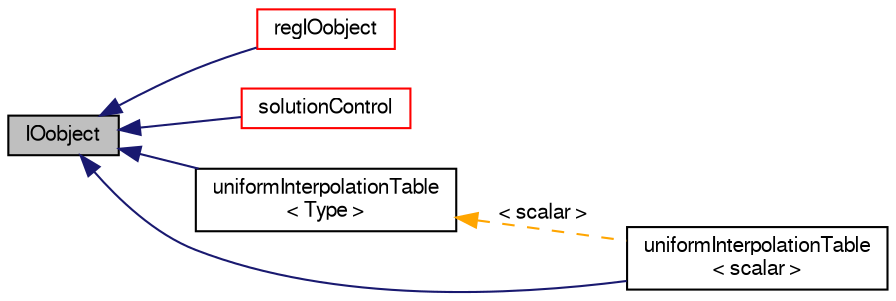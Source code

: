 digraph "IOobject"
{
  bgcolor="transparent";
  edge [fontname="FreeSans",fontsize="10",labelfontname="FreeSans",labelfontsize="10"];
  node [fontname="FreeSans",fontsize="10",shape=record];
  rankdir="LR";
  Node0 [label="IOobject",height=0.2,width=0.4,color="black", fillcolor="grey75", style="filled", fontcolor="black"];
  Node0 -> Node1 [dir="back",color="midnightblue",fontsize="10",style="solid",fontname="FreeSans"];
  Node1 [label="regIOobject",height=0.2,width=0.4,color="red",URL="$a26334.html",tooltip="regIOobject is an abstract class derived from IOobject to handle automatic object registration with t..."];
  Node0 -> Node376 [dir="back",color="midnightblue",fontsize="10",style="solid",fontname="FreeSans"];
  Node376 [label="solutionControl",height=0.2,width=0.4,color="red",URL="$a21942.html",tooltip="Base class for solution control classes. "];
  Node0 -> Node379 [dir="back",color="midnightblue",fontsize="10",style="solid",fontname="FreeSans"];
  Node379 [label="uniformInterpolationTable\l\< Type \>",height=0.2,width=0.4,color="black",URL="$a26770.html",tooltip="Table with uniform interval in independant variable, with linear interpolation. "];
  Node379 -> Node380 [dir="back",color="orange",fontsize="10",style="dashed",label=" \< scalar \>" ,fontname="FreeSans"];
  Node380 [label="uniformInterpolationTable\l\< scalar \>",height=0.2,width=0.4,color="black",URL="$a26770.html"];
  Node0 -> Node380 [dir="back",color="midnightblue",fontsize="10",style="solid",fontname="FreeSans"];
}
